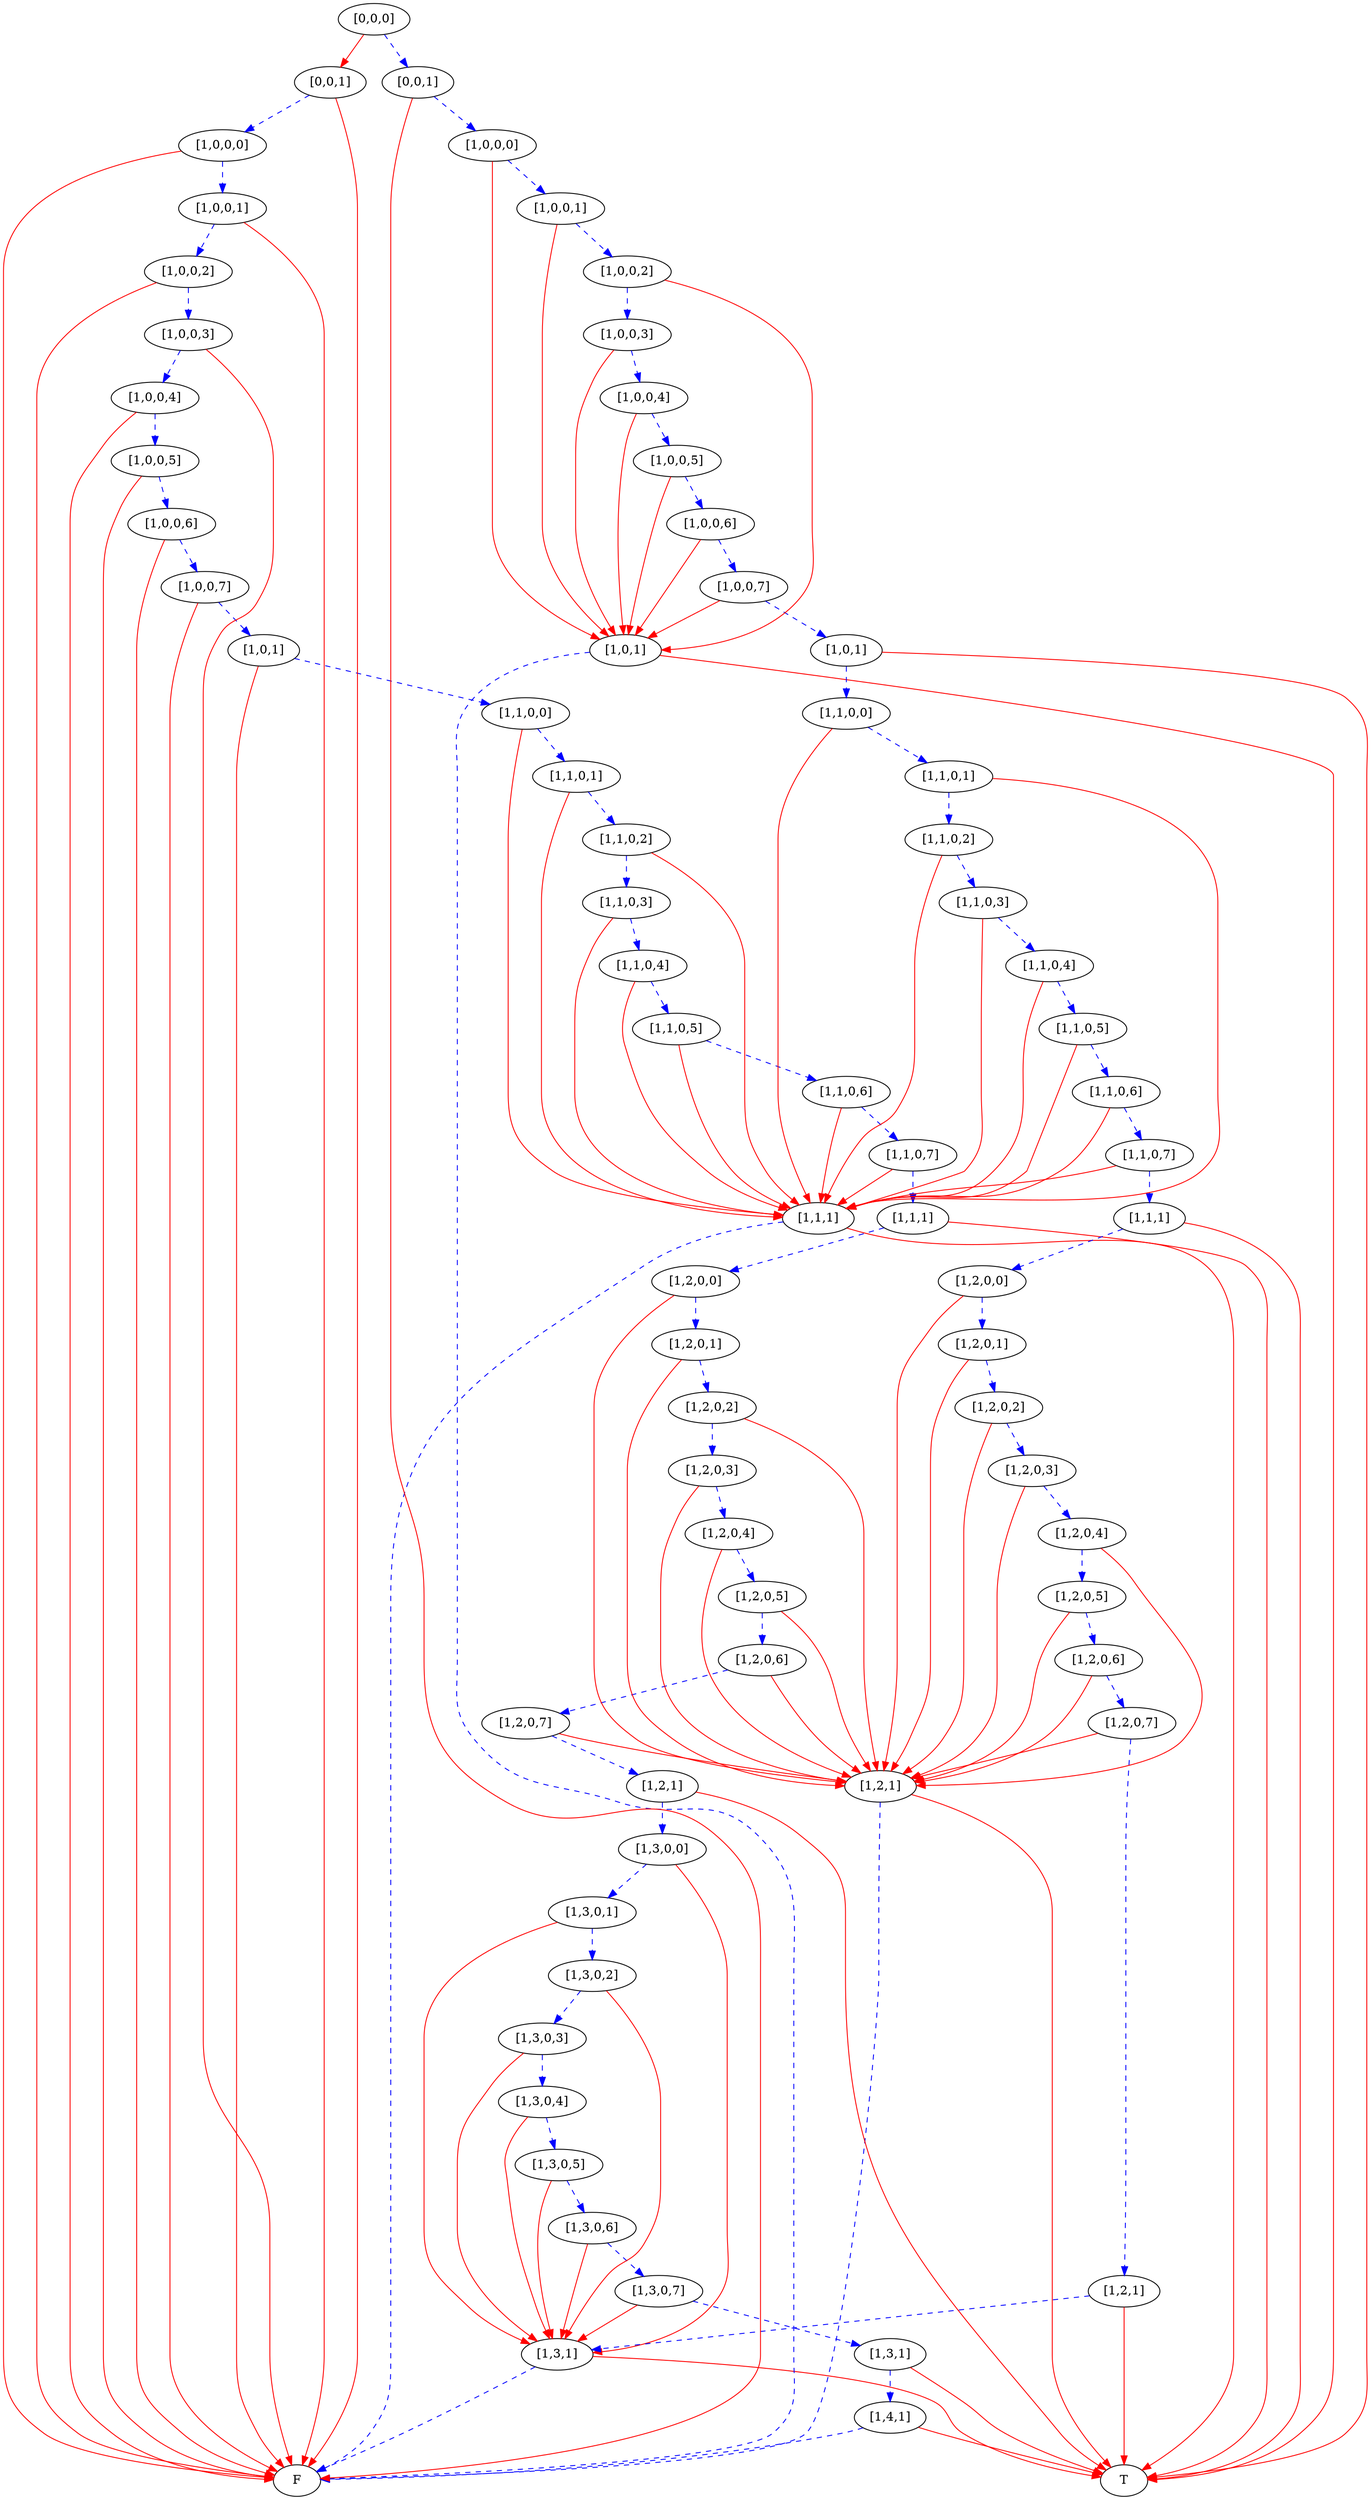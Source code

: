 digraph {
    1 [label=F];
    2 [label=T];
    3 [label="[1,1,1]"];
    4 [label="[1,2,1]"];
    5 [label="[1,3,1]"];
    6 [label="[1,4,1]"];
    7 [label="[1,3,1]"];
    8 [label="[1,3,0,7]"];
    9 [label="[1,3,0,6]"];
    10 [label="[1,3,0,5]"];
    11 [label="[1,3,0,4]"];
    12 [label="[1,3,0,3]"];
    13 [label="[1,3,0,2]"];
    14 [label="[1,3,0,1]"];
    15 [label="[1,3,0,0]"];
    16 [label="[1,2,1]"];
    17 [label="[1,2,0,7]"];
    18 [label="[1,2,0,6]"];
    19 [label="[1,2,0,5]"];
    20 [label="[1,2,0,4]"];
    21 [label="[1,2,0,3]"];
    22 [label="[1,2,0,2]"];
    23 [label="[1,2,0,1]"];
    24 [label="[1,2,0,0]"];
    25 [label="[1,1,1]"];
    26 [label="[1,1,0,7]"];
    27 [label="[1,1,0,6]"];
    28 [label="[1,1,0,5]"];
    29 [label="[1,1,0,4]"];
    30 [label="[1,1,0,3]"];
    31 [label="[1,1,0,2]"];
    32 [label="[1,1,0,1]"];
    33 [label="[1,1,0,0]"];
    34 [label="[1,0,1]"];
    35 [label="[1,0,0,7]"];
    36 [label="[1,0,0,6]"];
    37 [label="[1,0,0,5]"];
    38 [label="[1,0,0,4]"];
    39 [label="[1,0,0,3]"];
    40 [label="[1,0,0,2]"];
    41 [label="[1,0,0,1]"];
    42 [label="[1,0,0,0]"];
    43 [label="[0,0,1]"];
    44 [label="[1,0,1]"];
    45 [label="[1,2,1]"];
    46 [label="[1,2,0,7]"];
    47 [label="[1,2,0,6]"];
    48 [label="[1,2,0,5]"];
    49 [label="[1,2,0,4]"];
    50 [label="[1,2,0,3]"];
    51 [label="[1,2,0,2]"];
    52 [label="[1,2,0,1]"];
    53 [label="[1,2,0,0]"];
    54 [label="[1,1,1]"];
    55 [label="[1,1,0,7]"];
    56 [label="[1,1,0,6]"];
    57 [label="[1,1,0,5]"];
    58 [label="[1,1,0,4]"];
    59 [label="[1,1,0,3]"];
    60 [label="[1,1,0,2]"];
    61 [label="[1,1,0,1]"];
    62 [label="[1,1,0,0]"];
    63 [label="[1,0,1]"];
    64 [label="[1,0,0,7]"];
    65 [label="[1,0,0,6]"];
    66 [label="[1,0,0,5]"];
    67 [label="[1,0,0,4]"];
    68 [label="[1,0,0,3]"];
    69 [label="[1,0,0,2]"];
    70 [label="[1,0,0,1]"];
    71 [label="[1,0,0,0]"];
    72 [label="[0,0,1]"];
    73 [label="[0,0,0]"];
    3 -> 1 [style=dashed
           ,color=blue];
    3 -> 2 [color=red];
    4 -> 1 [style=dashed
           ,color=blue];
    4 -> 2 [color=red];
    5 -> 1 [style=dashed
           ,color=blue];
    5 -> 2 [color=red];
    6 -> 1 [style=dashed
           ,color=blue];
    6 -> 2 [color=red];
    7 -> 6 [style=dashed
           ,color=blue];
    7 -> 2 [color=red];
    8 -> 5 [color=red];
    8 -> 7 [style=dashed
           ,color=blue];
    9 -> 5 [color=red];
    9 -> 8 [style=dashed
           ,color=blue];
    10 -> 5 [color=red];
    10 -> 9 [style=dashed
            ,color=blue];
    11 -> 5 [color=red];
    11 -> 10 [style=dashed
             ,color=blue];
    12 -> 5 [color=red];
    12 -> 11 [style=dashed
             ,color=blue];
    13 -> 5 [color=red];
    13 -> 12 [style=dashed
             ,color=blue];
    14 -> 5 [color=red];
    14 -> 13 [style=dashed
             ,color=blue];
    15 -> 5 [color=red];
    15 -> 14 [style=dashed
             ,color=blue];
    16 -> 15 [style=dashed
             ,color=blue];
    16 -> 2 [color=red];
    17 -> 4 [color=red];
    17 -> 16 [style=dashed
             ,color=blue];
    18 -> 4 [color=red];
    18 -> 17 [style=dashed
             ,color=blue];
    19 -> 4 [color=red];
    19 -> 18 [style=dashed
             ,color=blue];
    20 -> 4 [color=red];
    20 -> 19 [style=dashed
             ,color=blue];
    21 -> 4 [color=red];
    21 -> 20 [style=dashed
             ,color=blue];
    22 -> 4 [color=red];
    22 -> 21 [style=dashed
             ,color=blue];
    23 -> 4 [color=red];
    23 -> 22 [style=dashed
             ,color=blue];
    24 -> 4 [color=red];
    24 -> 23 [style=dashed
             ,color=blue];
    25 -> 24 [style=dashed
             ,color=blue];
    25 -> 2 [color=red];
    26 -> 3 [color=red];
    26 -> 25 [style=dashed
             ,color=blue];
    27 -> 3 [color=red];
    27 -> 26 [style=dashed
             ,color=blue];
    28 -> 3 [color=red];
    28 -> 27 [style=dashed
             ,color=blue];
    29 -> 3 [color=red];
    29 -> 28 [style=dashed
             ,color=blue];
    30 -> 3 [color=red];
    30 -> 29 [style=dashed
             ,color=blue];
    31 -> 3 [color=red];
    31 -> 30 [style=dashed
             ,color=blue];
    32 -> 3 [color=red];
    32 -> 31 [style=dashed
             ,color=blue];
    33 -> 3 [color=red];
    33 -> 32 [style=dashed
             ,color=blue];
    34 -> 33 [style=dashed
             ,color=blue];
    34 -> 1 [color=red];
    35 -> 34 [style=dashed
             ,color=blue];
    35 -> 1 [color=red];
    36 -> 35 [style=dashed
             ,color=blue];
    36 -> 1 [color=red];
    37 -> 36 [style=dashed
             ,color=blue];
    37 -> 1 [color=red];
    38 -> 37 [style=dashed
             ,color=blue];
    38 -> 1 [color=red];
    39 -> 38 [style=dashed
             ,color=blue];
    39 -> 1 [color=red];
    40 -> 39 [style=dashed
             ,color=blue];
    40 -> 1 [color=red];
    41 -> 40 [style=dashed
             ,color=blue];
    41 -> 1 [color=red];
    42 -> 41 [style=dashed
             ,color=blue];
    42 -> 1 [color=red];
    43 -> 42 [style=dashed
             ,color=blue];
    43 -> 1 [color=red];
    44 -> 1 [style=dashed
            ,color=blue];
    44 -> 2 [color=red];
    45 -> 5 [style=dashed
            ,color=blue];
    45 -> 2 [color=red];
    46 -> 4 [color=red];
    46 -> 45 [style=dashed
             ,color=blue];
    47 -> 4 [color=red];
    47 -> 46 [style=dashed
             ,color=blue];
    48 -> 4 [color=red];
    48 -> 47 [style=dashed
             ,color=blue];
    49 -> 4 [color=red];
    49 -> 48 [style=dashed
             ,color=blue];
    50 -> 4 [color=red];
    50 -> 49 [style=dashed
             ,color=blue];
    51 -> 4 [color=red];
    51 -> 50 [style=dashed
             ,color=blue];
    52 -> 4 [color=red];
    52 -> 51 [style=dashed
             ,color=blue];
    53 -> 4 [color=red];
    53 -> 52 [style=dashed
             ,color=blue];
    54 -> 53 [style=dashed
             ,color=blue];
    54 -> 2 [color=red];
    55 -> 3 [color=red];
    55 -> 54 [style=dashed
             ,color=blue];
    56 -> 3 [color=red];
    56 -> 55 [style=dashed
             ,color=blue];
    57 -> 3 [color=red];
    57 -> 56 [style=dashed
             ,color=blue];
    58 -> 3 [color=red];
    58 -> 57 [style=dashed
             ,color=blue];
    59 -> 3 [color=red];
    59 -> 58 [style=dashed
             ,color=blue];
    60 -> 3 [color=red];
    60 -> 59 [style=dashed
             ,color=blue];
    61 -> 3 [color=red];
    61 -> 60 [style=dashed
             ,color=blue];
    62 -> 3 [color=red];
    62 -> 61 [style=dashed
             ,color=blue];
    63 -> 62 [style=dashed
             ,color=blue];
    63 -> 2 [color=red];
    64 -> 44 [color=red];
    64 -> 63 [style=dashed
             ,color=blue];
    65 -> 44 [color=red];
    65 -> 64 [style=dashed
             ,color=blue];
    66 -> 44 [color=red];
    66 -> 65 [style=dashed
             ,color=blue];
    67 -> 44 [color=red];
    67 -> 66 [style=dashed
             ,color=blue];
    68 -> 44 [color=red];
    68 -> 67 [style=dashed
             ,color=blue];
    69 -> 44 [color=red];
    69 -> 68 [style=dashed
             ,color=blue];
    70 -> 44 [color=red];
    70 -> 69 [style=dashed
             ,color=blue];
    71 -> 44 [color=red];
    71 -> 70 [style=dashed
             ,color=blue];
    72 -> 71 [style=dashed
             ,color=blue];
    72 -> 1 [color=red];
    73 -> 43 [color=red];
    73 -> 72 [style=dashed
             ,color=blue];
}